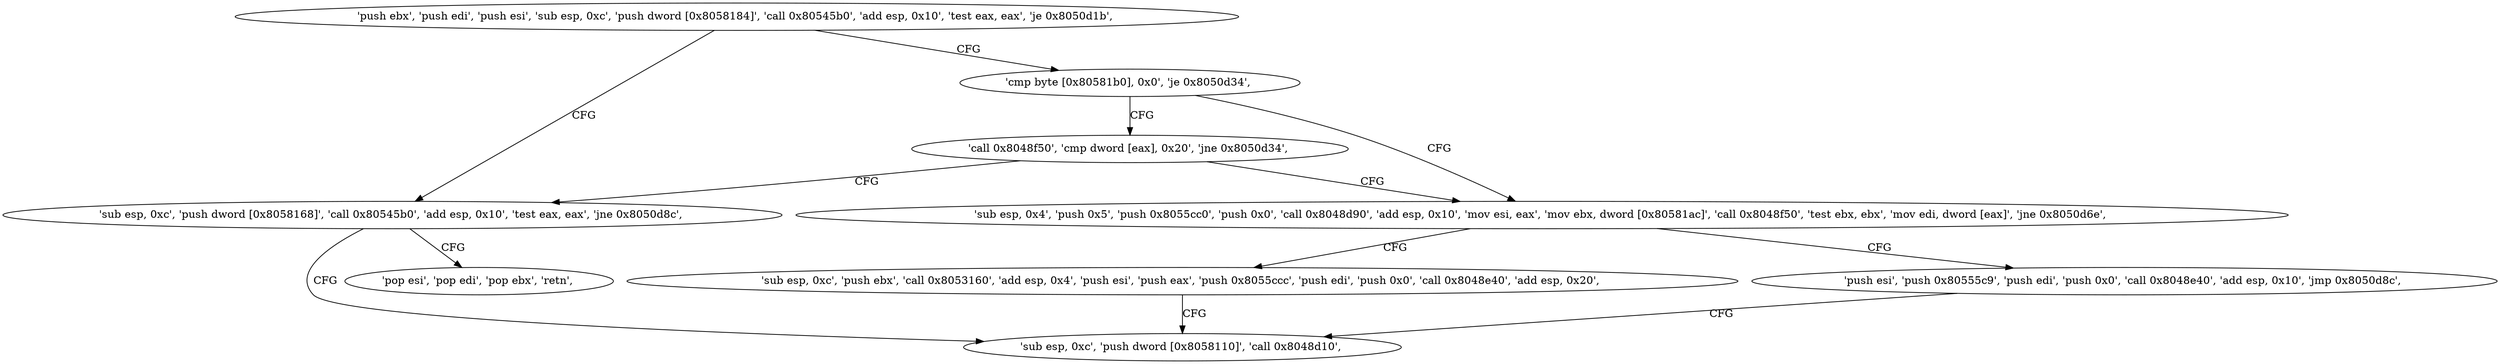 digraph "func" {
"134548720" [label = "'push ebx', 'push edi', 'push esi', 'sub esp, 0xc', 'push dword [0x8058184]', 'call 0x80545b0', 'add esp, 0x10', 'test eax, eax', 'je 0x8050d1b', " ]
"134548763" [label = "'sub esp, 0xc', 'push dword [0x8058168]', 'call 0x80545b0', 'add esp, 0x10', 'test eax, eax', 'jne 0x8050d8c', " ]
"134548744" [label = "'cmp byte [0x80581b0], 0x0', 'je 0x8050d34', " ]
"134548876" [label = "'sub esp, 0xc', 'push dword [0x8058110]', 'call 0x8048d10', " ]
"134548784" [label = "'pop esi', 'pop edi', 'pop ebx', 'retn', " ]
"134548788" [label = "'sub esp, 0x4', 'push 0x5', 'push 0x8055cc0', 'push 0x0', 'call 0x8048d90', 'add esp, 0x10', 'mov esi, eax', 'mov ebx, dword [0x80581ac]', 'call 0x8048f50', 'test ebx, ebx', 'mov edi, dword [eax]', 'jne 0x8050d6e', " ]
"134548753" [label = "'call 0x8048f50', 'cmp dword [eax], 0x20', 'jne 0x8050d34', " ]
"134548846" [label = "'sub esp, 0xc', 'push ebx', 'call 0x8053160', 'add esp, 0x4', 'push esi', 'push eax', 'push 0x8055ccc', 'push edi', 'push 0x0', 'call 0x8048e40', 'add esp, 0x20', " ]
"134548827" [label = "'push esi', 'push 0x80555c9', 'push edi', 'push 0x0', 'call 0x8048e40', 'add esp, 0x10', 'jmp 0x8050d8c', " ]
"134548720" -> "134548763" [ label = "CFG" ]
"134548720" -> "134548744" [ label = "CFG" ]
"134548763" -> "134548876" [ label = "CFG" ]
"134548763" -> "134548784" [ label = "CFG" ]
"134548744" -> "134548788" [ label = "CFG" ]
"134548744" -> "134548753" [ label = "CFG" ]
"134548788" -> "134548846" [ label = "CFG" ]
"134548788" -> "134548827" [ label = "CFG" ]
"134548753" -> "134548788" [ label = "CFG" ]
"134548753" -> "134548763" [ label = "CFG" ]
"134548846" -> "134548876" [ label = "CFG" ]
"134548827" -> "134548876" [ label = "CFG" ]
}
